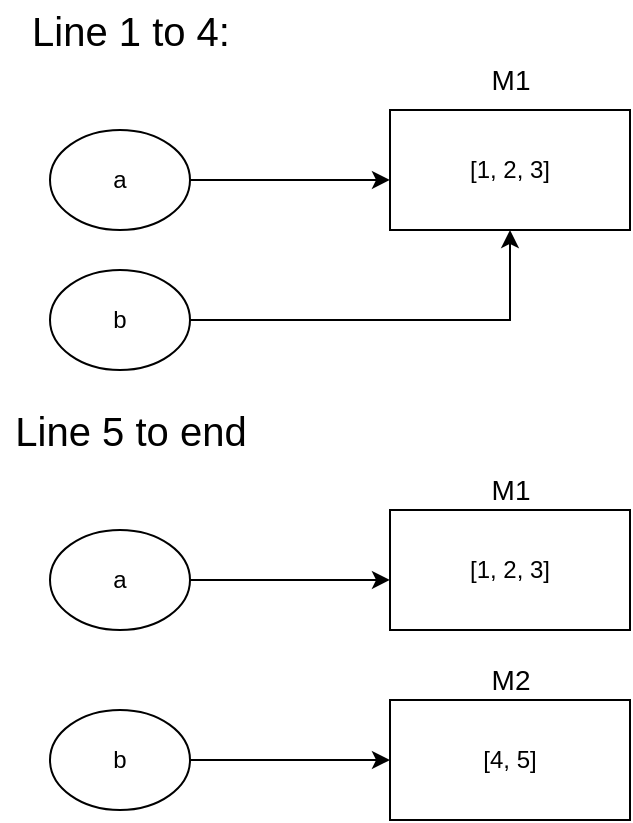 <mxfile version="13.0.3" type="device"><diagram id="P-EXqUVaTAay1TR0KbxL" name="Page-1"><mxGraphModel dx="679" dy="410" grid="1" gridSize="10" guides="1" tooltips="1" connect="1" arrows="1" fold="1" page="1" pageScale="1" pageWidth="850" pageHeight="1100" math="0" shadow="0"><root><mxCell id="0"/><mxCell id="1" parent="0"/><mxCell id="t_FrdZiMeyPhFvpsrrKb-1" value="Line 1 to 4:" style="text;html=1;align=center;verticalAlign=middle;resizable=0;points=[];autosize=1;fontSize=20;" vertex="1" parent="1"><mxGeometry x="180" y="260" width="110" height="30" as="geometry"/></mxCell><mxCell id="t_FrdZiMeyPhFvpsrrKb-2" value="[1, 2, 3]" style="rounded=0;whiteSpace=wrap;html=1;" vertex="1" parent="1"><mxGeometry x="365" y="315" width="120" height="60" as="geometry"/></mxCell><mxCell id="t_FrdZiMeyPhFvpsrrKb-7" style="edgeStyle=orthogonalEdgeStyle;rounded=0;orthogonalLoop=1;jettySize=auto;html=1;entryX=0;entryY=0.583;entryDx=0;entryDy=0;entryPerimeter=0;" edge="1" parent="1" source="t_FrdZiMeyPhFvpsrrKb-6" target="t_FrdZiMeyPhFvpsrrKb-2"><mxGeometry relative="1" as="geometry"/></mxCell><mxCell id="t_FrdZiMeyPhFvpsrrKb-6" value="a" style="ellipse;whiteSpace=wrap;html=1;" vertex="1" parent="1"><mxGeometry x="195" y="325" width="70" height="50" as="geometry"/></mxCell><mxCell id="t_FrdZiMeyPhFvpsrrKb-9" style="edgeStyle=orthogonalEdgeStyle;rounded=0;orthogonalLoop=1;jettySize=auto;html=1;exitX=1;exitY=0.5;exitDx=0;exitDy=0;entryX=0.5;entryY=1;entryDx=0;entryDy=0;" edge="1" parent="1" source="t_FrdZiMeyPhFvpsrrKb-8" target="t_FrdZiMeyPhFvpsrrKb-2"><mxGeometry relative="1" as="geometry"/></mxCell><mxCell id="t_FrdZiMeyPhFvpsrrKb-8" value="b" style="ellipse;whiteSpace=wrap;html=1;" vertex="1" parent="1"><mxGeometry x="195" y="395" width="70" height="50" as="geometry"/></mxCell><mxCell id="t_FrdZiMeyPhFvpsrrKb-12" value="Line 5 to end" style="text;html=1;align=center;verticalAlign=middle;resizable=0;points=[];autosize=1;fontSize=20;" vertex="1" parent="1"><mxGeometry x="170" y="460" width="130" height="30" as="geometry"/></mxCell><mxCell id="t_FrdZiMeyPhFvpsrrKb-13" value="[1, 2, 3]" style="rounded=0;whiteSpace=wrap;html=1;" vertex="1" parent="1"><mxGeometry x="365" y="515" width="120" height="60" as="geometry"/></mxCell><mxCell id="t_FrdZiMeyPhFvpsrrKb-14" style="edgeStyle=orthogonalEdgeStyle;rounded=0;orthogonalLoop=1;jettySize=auto;html=1;entryX=0;entryY=0.583;entryDx=0;entryDy=0;entryPerimeter=0;" edge="1" source="t_FrdZiMeyPhFvpsrrKb-15" target="t_FrdZiMeyPhFvpsrrKb-13" parent="1"><mxGeometry relative="1" as="geometry"/></mxCell><mxCell id="t_FrdZiMeyPhFvpsrrKb-15" value="a" style="ellipse;whiteSpace=wrap;html=1;" vertex="1" parent="1"><mxGeometry x="195" y="525" width="70" height="50" as="geometry"/></mxCell><mxCell id="t_FrdZiMeyPhFvpsrrKb-16" style="edgeStyle=orthogonalEdgeStyle;rounded=0;orthogonalLoop=1;jettySize=auto;html=1;exitX=1;exitY=0.5;exitDx=0;exitDy=0;entryX=0;entryY=0.5;entryDx=0;entryDy=0;" edge="1" source="t_FrdZiMeyPhFvpsrrKb-17" target="t_FrdZiMeyPhFvpsrrKb-18" parent="1"><mxGeometry relative="1" as="geometry"/></mxCell><mxCell id="t_FrdZiMeyPhFvpsrrKb-17" value="b" style="ellipse;whiteSpace=wrap;html=1;" vertex="1" parent="1"><mxGeometry x="195" y="615" width="70" height="50" as="geometry"/></mxCell><mxCell id="t_FrdZiMeyPhFvpsrrKb-18" value="[4, 5]" style="rounded=0;whiteSpace=wrap;html=1;" vertex="1" parent="1"><mxGeometry x="365" y="610" width="120" height="60" as="geometry"/></mxCell><mxCell id="t_FrdZiMeyPhFvpsrrKb-19" value="M1" style="text;html=1;align=center;verticalAlign=middle;resizable=0;points=[];autosize=1;fontSize=14;" vertex="1" parent="1"><mxGeometry x="410" y="290" width="30" height="20" as="geometry"/></mxCell><mxCell id="t_FrdZiMeyPhFvpsrrKb-20" value="M1" style="text;html=1;align=center;verticalAlign=middle;resizable=0;points=[];autosize=1;fontSize=14;" vertex="1" parent="1"><mxGeometry x="410" y="495" width="30" height="20" as="geometry"/></mxCell><mxCell id="t_FrdZiMeyPhFvpsrrKb-21" value="M2" style="text;html=1;align=center;verticalAlign=middle;resizable=0;points=[];autosize=1;fontSize=14;" vertex="1" parent="1"><mxGeometry x="410" y="590" width="30" height="20" as="geometry"/></mxCell></root></mxGraphModel></diagram></mxfile>